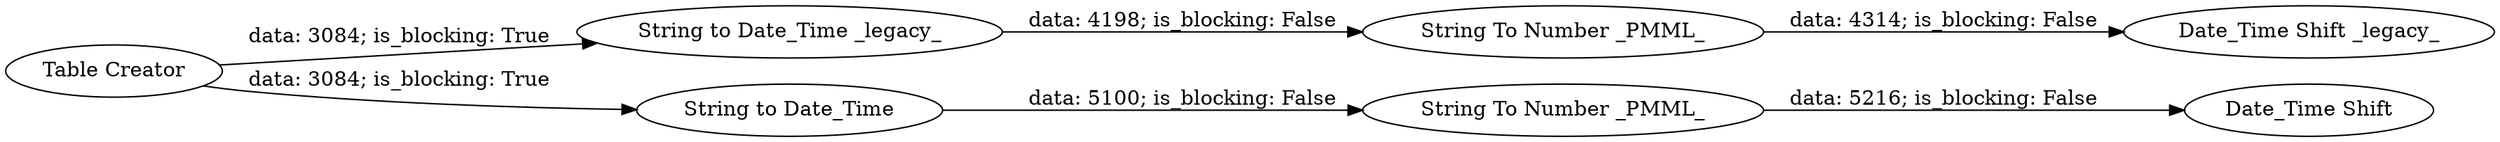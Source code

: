 digraph {
	"-5461703560899273449_26" [label="String To Number _PMML_"]
	"-5461703560899273449_24" [label="String to Date_Time _legacy_"]
	"-5461703560899273449_23" [label="String to Date_Time"]
	"-5461703560899273449_21" [label="Table Creator"]
	"-5461703560899273449_20" [label="Date_Time Shift"]
	"-5461703560899273449_25" [label="Date_Time Shift _legacy_"]
	"-5461703560899273449_22" [label="String To Number _PMML_"]
	"-5461703560899273449_23" -> "-5461703560899273449_22" [label="data: 5100; is_blocking: False"]
	"-5461703560899273449_24" -> "-5461703560899273449_26" [label="data: 4198; is_blocking: False"]
	"-5461703560899273449_26" -> "-5461703560899273449_25" [label="data: 4314; is_blocking: False"]
	"-5461703560899273449_21" -> "-5461703560899273449_24" [label="data: 3084; is_blocking: True"]
	"-5461703560899273449_21" -> "-5461703560899273449_23" [label="data: 3084; is_blocking: True"]
	"-5461703560899273449_22" -> "-5461703560899273449_20" [label="data: 5216; is_blocking: False"]
	rankdir=LR
}
